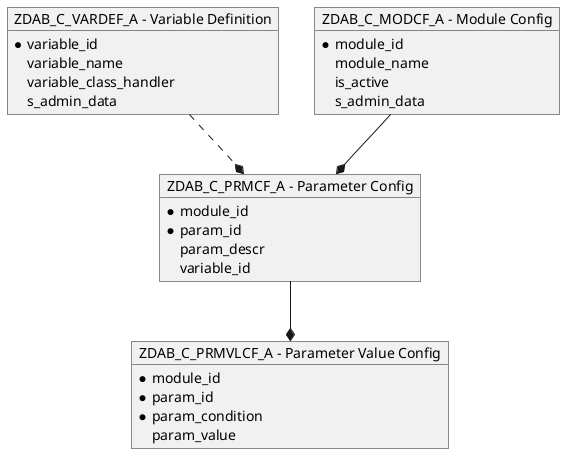 @startuml DatabaseObjects

' Variable Definition DB 
object "ZDAB_C_VARDEF_A - Variable Definition" as ZDAB_C_VARDEF_A { 
  *variable_id
  variable_name
  variable_class_handler
  s_admin_data
}

' Module Configuration DB
object "ZDAB_C_MODCF_A - Module Config" as ZDAB_C_MODCF_A {
    *module_id
    module_name
    is_active
    s_admin_data
}

' Parameter Configuration DB
object "ZDAB_C_PRMCF_A - Parameter Config" as ZDAB_C_PRMCF_A {
    *module_id
    *param_id
    param_descr
    variable_id
}

' Parameter Value Configuration DB
object "ZDAB_C_PRMVLCF_A - Parameter Value Config" as ZDAB_C_PRMVLCF_A {
    *module_id
    *param_id
    *param_condition
    param_value
}

ZDAB_C_MODCF_A --* ZDAB_C_PRMCF_A
ZDAB_C_PRMCF_A --* ZDAB_C_PRMVLCF_A
ZDAB_C_VARDEF_A ..* ZDAB_C_PRMCF_A

@enduml